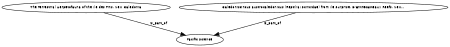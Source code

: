 digraph G {
size="3,3";
node [fontsize=7, fontname="Helvetica"];
edge [fontsize=7, fontname="Helvetica"];
node0 [label="Pacific Science", width=0.27433100247,height=0.27433100247];
node1 [label="The Terrestrial Herpetofauna of the Ile des Pins, New Caledonia", width=0.27433100247,height=0.27433100247];
node2 [label="Caledoniscincus austrocaledonicus (Reptilia: Scincidae) from Ile Surprise, D'Entrecasteaux Reefs, New...", width=0.27433100247,height=0.27433100247];
node1 -> node0 [label="is_part_of"];
node2 -> node0 [label="is_part_of"];
}


